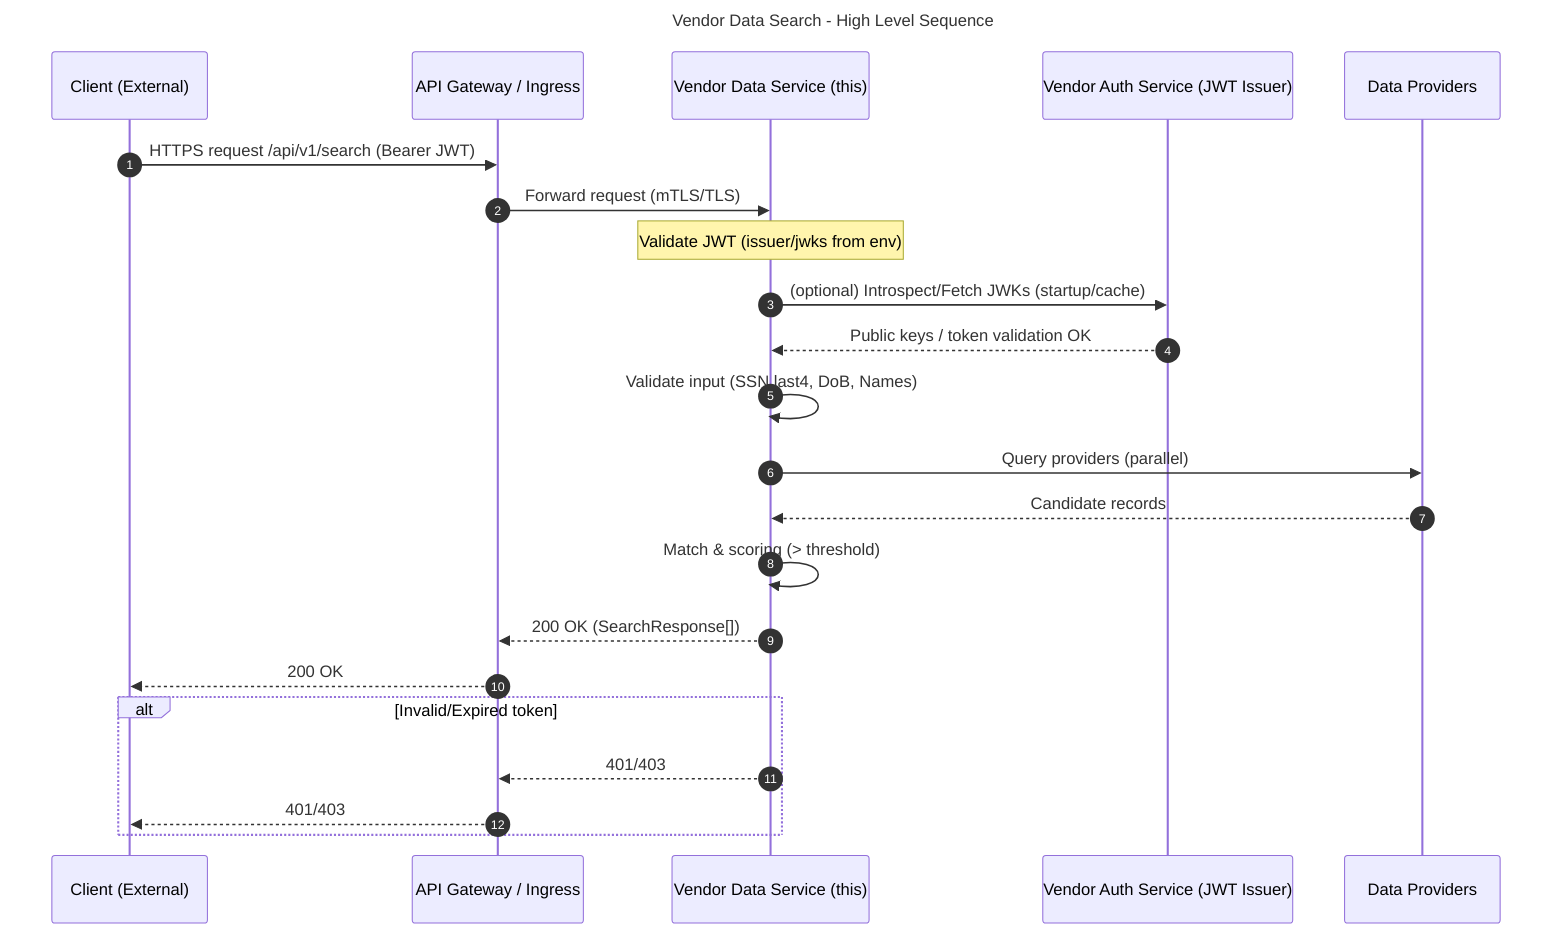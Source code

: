 ---
title: Vendor Data Search - High Level Sequence
---
sequenceDiagram
    autonumber
    participant C as Client (External)
    participant G as API Gateway / Ingress
    participant V as Vendor Data Service (this)
    participant A as Vendor Auth Service (JWT Issuer)
    participant D as Data Providers

    C->>G: HTTPS request /api/v1/search (Bearer JWT)
    G->>V: Forward request (mTLS/TLS)
    Note over V: Validate JWT (issuer/jwks from env)
    V->>A: (optional) Introspect/Fetch JWKs (startup/cache)
    A-->>V: Public keys / token validation OK

    V->>V: Validate input (SSN last4, DoB, Names)
    V->>D: Query providers (parallel)
    D-->>V: Candidate records
    V->>V: Match & scoring (> threshold)
    V-->>G: 200 OK (SearchResponse[])
    G-->>C: 200 OK

    alt Invalid/Expired token
      V-->>G: 401/403
      G-->>C: 401/403
    end